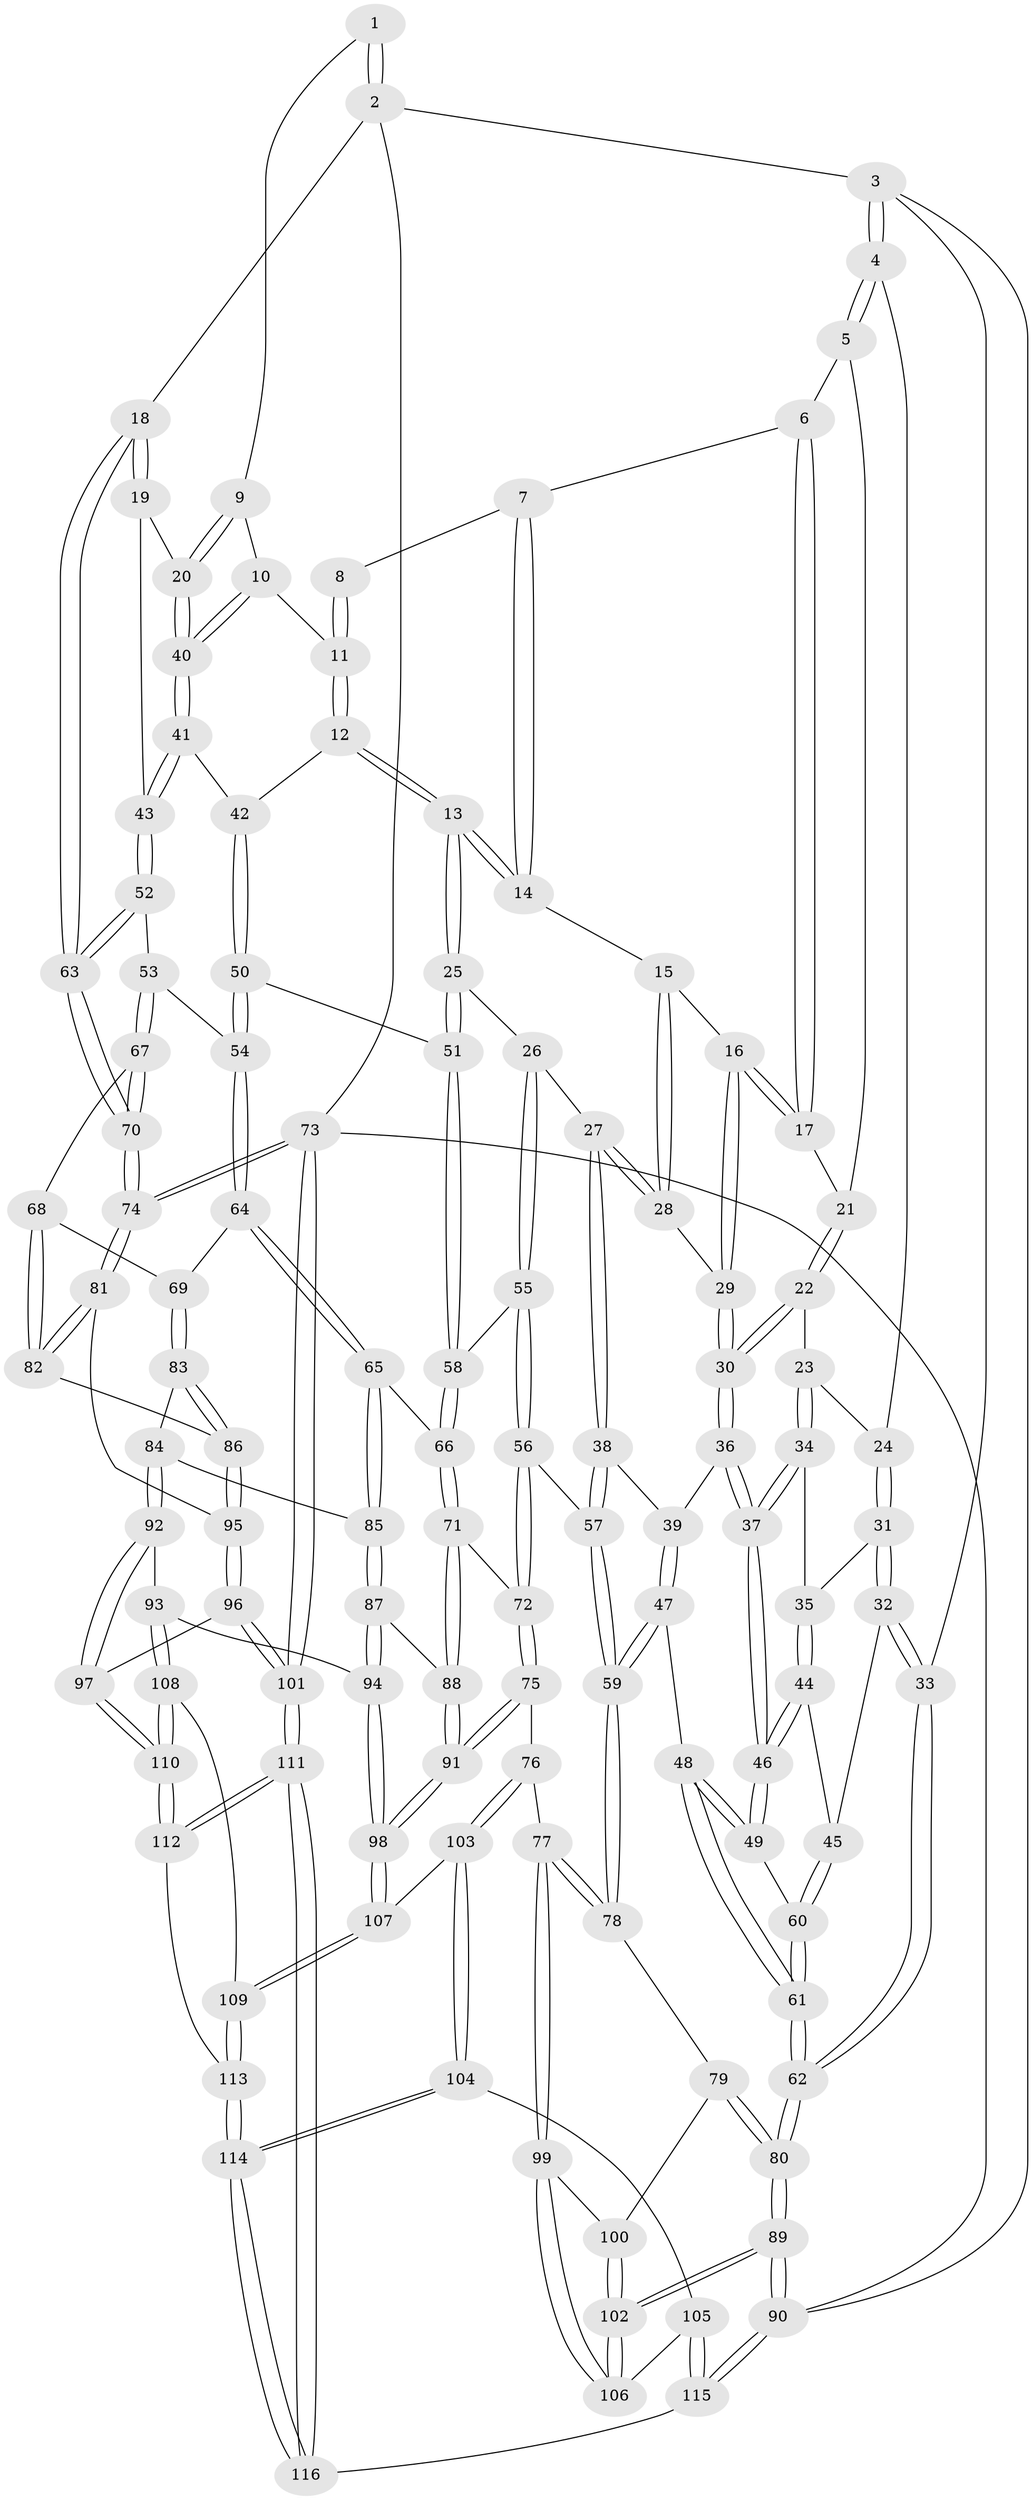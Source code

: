 // Generated by graph-tools (version 1.1) at 2025/27/03/09/25 03:27:06]
// undirected, 116 vertices, 287 edges
graph export_dot {
graph [start="1"]
  node [color=gray90,style=filled];
  1 [pos="+0.8938569169480011+0"];
  2 [pos="+1+0"];
  3 [pos="+0+0"];
  4 [pos="+0.0040739132282433775+0"];
  5 [pos="+0.0570152175954816+0"];
  6 [pos="+0.3851576045485158+0"];
  7 [pos="+0.5107335354717181+0"];
  8 [pos="+0.728018464430429+0"];
  9 [pos="+0.8544046907319442+0"];
  10 [pos="+0.7158760017216319+0.08177044301039291"];
  11 [pos="+0.7084574907916051+0.08173398318909894"];
  12 [pos="+0.6387988642938863+0.13887013702583056"];
  13 [pos="+0.6139697849585335+0.1460957007578174"];
  14 [pos="+0.5547179742482157+0.008776735373618571"];
  15 [pos="+0.481155294155695+0.05682979321092066"];
  16 [pos="+0.3835564579942251+0.039222606385475874"];
  17 [pos="+0.38337974148820964+0.03684234184148154"];
  18 [pos="+1+0"];
  19 [pos="+0.9250451549134818+0.10765092363498241"];
  20 [pos="+0.8592608984159834+0.08754112016337813"];
  21 [pos="+0.2946113069605713+0.048480972940512526"];
  22 [pos="+0.29600377387288274+0.09337089427186347"];
  23 [pos="+0.16712272091663932+0.014349845930045886"];
  24 [pos="+0.07226003478248204+0"];
  25 [pos="+0.5922178542479697+0.17851824447585846"];
  26 [pos="+0.5899690780743594+0.1813096870501053"];
  27 [pos="+0.5299023224191197+0.1919920545364669"];
  28 [pos="+0.45313585363878806+0.10367748691322402"];
  29 [pos="+0.3810463340301766+0.0734593062504679"];
  30 [pos="+0.33564557534440514+0.14018511920470283"];
  31 [pos="+0.06814448935155909+0.1605295675219689"];
  32 [pos="+0+0.1855769662913617"];
  33 [pos="+0+0.18092209914249088"];
  34 [pos="+0.20413863438973215+0.16092597981825663"];
  35 [pos="+0.08956999749684035+0.18525364032154926"];
  36 [pos="+0.3320395067772966+0.1577707771834694"];
  37 [pos="+0.24135762933503216+0.19314239504139769"];
  38 [pos="+0.45781753607797326+0.233034481254373"];
  39 [pos="+0.36550913549139935+0.1889835019472331"];
  40 [pos="+0.8354873486751861+0.10480401545023546"];
  41 [pos="+0.8251005948724656+0.16483084782659183"];
  42 [pos="+0.7821237353419775+0.2132895624257878"];
  43 [pos="+0.9404949566063946+0.24675711221592575"];
  44 [pos="+0.08921859745963154+0.2129641182258551"];
  45 [pos="+0.063193010911146+0.27392072859350575"];
  46 [pos="+0.2220525378745497+0.28497544218315257"];
  47 [pos="+0.2924825808568689+0.3856884518352052"];
  48 [pos="+0.23495370584185196+0.3402943157680539"];
  49 [pos="+0.22274884893556235+0.30726320007524366"];
  50 [pos="+0.7951379435121002+0.29291129369072383"];
  51 [pos="+0.7910318981693845+0.29445758361831265"];
  52 [pos="+0.9437248081919741+0.2536998673622928"];
  53 [pos="+0.8869811604808713+0.3214009132765987"];
  54 [pos="+0.8589120972280176+0.3214632153527465"];
  55 [pos="+0.6410561662321176+0.37033913568127474"];
  56 [pos="+0.5201786784377732+0.413754746068791"];
  57 [pos="+0.4239674877366591+0.37801125108604133"];
  58 [pos="+0.6469811109127015+0.3733883555076515"];
  59 [pos="+0.32329811773658645+0.421121045346722"];
  60 [pos="+0.06180262822111009+0.28491540667197096"];
  61 [pos="+0+0.48881502476778477"];
  62 [pos="+0+0.5379000189739754"];
  63 [pos="+1+0.22411263671526144"];
  64 [pos="+0.7912078886145495+0.43817123908130606"];
  65 [pos="+0.7086006574280364+0.4585525915645187"];
  66 [pos="+0.6511822462103716+0.3805528567411561"];
  67 [pos="+0.9466771042153089+0.42780584738331057"];
  68 [pos="+0.9254638043263013+0.4602505602699412"];
  69 [pos="+0.8636967601048541+0.48381353139048994"];
  70 [pos="+1+0.43714366911569913"];
  71 [pos="+0.5805946314616025+0.5486486084187819"];
  72 [pos="+0.5280509689016921+0.5498104050014938"];
  73 [pos="+1+1"];
  74 [pos="+1+0.6935569935982493"];
  75 [pos="+0.43863807599052124+0.6598820897851204"];
  76 [pos="+0.4189682194758301+0.6613120529402863"];
  77 [pos="+0.3542998655384386+0.6434012835956031"];
  78 [pos="+0.2925076402094594+0.5719423678905441"];
  79 [pos="+0.09466322691397812+0.5889298997589657"];
  80 [pos="+0+0.5471100655554314"];
  81 [pos="+1+0.6510430768509861"];
  82 [pos="+0.9436327237079355+0.5401186904391414"];
  83 [pos="+0.8232168916786542+0.567819345821142"];
  84 [pos="+0.809303157333142+0.5700247242980903"];
  85 [pos="+0.7098548594300635+0.5288743237345765"];
  86 [pos="+0.8532219856226387+0.5867381475958607"];
  87 [pos="+0.6803035977295442+0.5629013970208284"];
  88 [pos="+0.6685764619409214+0.565799638293848"];
  89 [pos="+0+1"];
  90 [pos="+0+1"];
  91 [pos="+0.5557152086057213+0.7226052449467516"];
  92 [pos="+0.7576895082281921+0.7274411659075379"];
  93 [pos="+0.7572712951595835+0.7273925213952877"];
  94 [pos="+0.7265398530393316+0.7105483250273826"];
  95 [pos="+0.9132327595085833+0.6760676050411607"];
  96 [pos="+0.8544252573493227+0.7367211297698034"];
  97 [pos="+0.7963618738042478+0.7475617676439714"];
  98 [pos="+0.5567022578710251+0.7236066391099653"];
  99 [pos="+0.3188775341583489+0.7063728690074826"];
  100 [pos="+0.16215186381517274+0.761079578423348"];
  101 [pos="+1+1"];
  102 [pos="+0.142171411360311+0.9078742430334641"];
  103 [pos="+0.4264306753149512+0.8741945787831344"];
  104 [pos="+0.42619721655754966+0.8748640816325932"];
  105 [pos="+0.3549855401362892+0.9220895123096706"];
  106 [pos="+0.263865939990912+0.8704620581006648"];
  107 [pos="+0.5735463623988413+0.8078884749817131"];
  108 [pos="+0.6777037823959333+0.8298093155586858"];
  109 [pos="+0.6066151384255294+0.8673520213793128"];
  110 [pos="+0.7940866409292181+0.8902045664436724"];
  111 [pos="+1+1"];
  112 [pos="+0.7971494078990305+0.9038912819234591"];
  113 [pos="+0.606943823539048+0.9349137257348227"];
  114 [pos="+0.586624071833475+0.9819217453315674"];
  115 [pos="+0.4082469982959579+1"];
  116 [pos="+0.5765992555423456+1"];
  1 -- 2;
  1 -- 2;
  1 -- 9;
  2 -- 3;
  2 -- 18;
  2 -- 73;
  3 -- 4;
  3 -- 4;
  3 -- 33;
  3 -- 90;
  4 -- 5;
  4 -- 5;
  4 -- 24;
  5 -- 6;
  5 -- 21;
  6 -- 7;
  6 -- 17;
  6 -- 17;
  7 -- 8;
  7 -- 14;
  7 -- 14;
  8 -- 11;
  8 -- 11;
  9 -- 10;
  9 -- 20;
  9 -- 20;
  10 -- 11;
  10 -- 40;
  10 -- 40;
  11 -- 12;
  11 -- 12;
  12 -- 13;
  12 -- 13;
  12 -- 42;
  13 -- 14;
  13 -- 14;
  13 -- 25;
  13 -- 25;
  14 -- 15;
  15 -- 16;
  15 -- 28;
  15 -- 28;
  16 -- 17;
  16 -- 17;
  16 -- 29;
  16 -- 29;
  17 -- 21;
  18 -- 19;
  18 -- 19;
  18 -- 63;
  18 -- 63;
  19 -- 20;
  19 -- 43;
  20 -- 40;
  20 -- 40;
  21 -- 22;
  21 -- 22;
  22 -- 23;
  22 -- 30;
  22 -- 30;
  23 -- 24;
  23 -- 34;
  23 -- 34;
  24 -- 31;
  24 -- 31;
  25 -- 26;
  25 -- 51;
  25 -- 51;
  26 -- 27;
  26 -- 55;
  26 -- 55;
  27 -- 28;
  27 -- 28;
  27 -- 38;
  27 -- 38;
  28 -- 29;
  29 -- 30;
  29 -- 30;
  30 -- 36;
  30 -- 36;
  31 -- 32;
  31 -- 32;
  31 -- 35;
  32 -- 33;
  32 -- 33;
  32 -- 45;
  33 -- 62;
  33 -- 62;
  34 -- 35;
  34 -- 37;
  34 -- 37;
  35 -- 44;
  35 -- 44;
  36 -- 37;
  36 -- 37;
  36 -- 39;
  37 -- 46;
  37 -- 46;
  38 -- 39;
  38 -- 57;
  38 -- 57;
  39 -- 47;
  39 -- 47;
  40 -- 41;
  40 -- 41;
  41 -- 42;
  41 -- 43;
  41 -- 43;
  42 -- 50;
  42 -- 50;
  43 -- 52;
  43 -- 52;
  44 -- 45;
  44 -- 46;
  44 -- 46;
  45 -- 60;
  45 -- 60;
  46 -- 49;
  46 -- 49;
  47 -- 48;
  47 -- 59;
  47 -- 59;
  48 -- 49;
  48 -- 49;
  48 -- 61;
  48 -- 61;
  49 -- 60;
  50 -- 51;
  50 -- 54;
  50 -- 54;
  51 -- 58;
  51 -- 58;
  52 -- 53;
  52 -- 63;
  52 -- 63;
  53 -- 54;
  53 -- 67;
  53 -- 67;
  54 -- 64;
  54 -- 64;
  55 -- 56;
  55 -- 56;
  55 -- 58;
  56 -- 57;
  56 -- 72;
  56 -- 72;
  57 -- 59;
  57 -- 59;
  58 -- 66;
  58 -- 66;
  59 -- 78;
  59 -- 78;
  60 -- 61;
  60 -- 61;
  61 -- 62;
  61 -- 62;
  62 -- 80;
  62 -- 80;
  63 -- 70;
  63 -- 70;
  64 -- 65;
  64 -- 65;
  64 -- 69;
  65 -- 66;
  65 -- 85;
  65 -- 85;
  66 -- 71;
  66 -- 71;
  67 -- 68;
  67 -- 70;
  67 -- 70;
  68 -- 69;
  68 -- 82;
  68 -- 82;
  69 -- 83;
  69 -- 83;
  70 -- 74;
  70 -- 74;
  71 -- 72;
  71 -- 88;
  71 -- 88;
  72 -- 75;
  72 -- 75;
  73 -- 74;
  73 -- 74;
  73 -- 101;
  73 -- 101;
  73 -- 90;
  74 -- 81;
  74 -- 81;
  75 -- 76;
  75 -- 91;
  75 -- 91;
  76 -- 77;
  76 -- 103;
  76 -- 103;
  77 -- 78;
  77 -- 78;
  77 -- 99;
  77 -- 99;
  78 -- 79;
  79 -- 80;
  79 -- 80;
  79 -- 100;
  80 -- 89;
  80 -- 89;
  81 -- 82;
  81 -- 82;
  81 -- 95;
  82 -- 86;
  83 -- 84;
  83 -- 86;
  83 -- 86;
  84 -- 85;
  84 -- 92;
  84 -- 92;
  85 -- 87;
  85 -- 87;
  86 -- 95;
  86 -- 95;
  87 -- 88;
  87 -- 94;
  87 -- 94;
  88 -- 91;
  88 -- 91;
  89 -- 90;
  89 -- 90;
  89 -- 102;
  89 -- 102;
  90 -- 115;
  90 -- 115;
  91 -- 98;
  91 -- 98;
  92 -- 93;
  92 -- 97;
  92 -- 97;
  93 -- 94;
  93 -- 108;
  93 -- 108;
  94 -- 98;
  94 -- 98;
  95 -- 96;
  95 -- 96;
  96 -- 97;
  96 -- 101;
  96 -- 101;
  97 -- 110;
  97 -- 110;
  98 -- 107;
  98 -- 107;
  99 -- 100;
  99 -- 106;
  99 -- 106;
  100 -- 102;
  100 -- 102;
  101 -- 111;
  101 -- 111;
  102 -- 106;
  102 -- 106;
  103 -- 104;
  103 -- 104;
  103 -- 107;
  104 -- 105;
  104 -- 114;
  104 -- 114;
  105 -- 106;
  105 -- 115;
  105 -- 115;
  107 -- 109;
  107 -- 109;
  108 -- 109;
  108 -- 110;
  108 -- 110;
  109 -- 113;
  109 -- 113;
  110 -- 112;
  110 -- 112;
  111 -- 112;
  111 -- 112;
  111 -- 116;
  111 -- 116;
  112 -- 113;
  113 -- 114;
  113 -- 114;
  114 -- 116;
  114 -- 116;
  115 -- 116;
}
